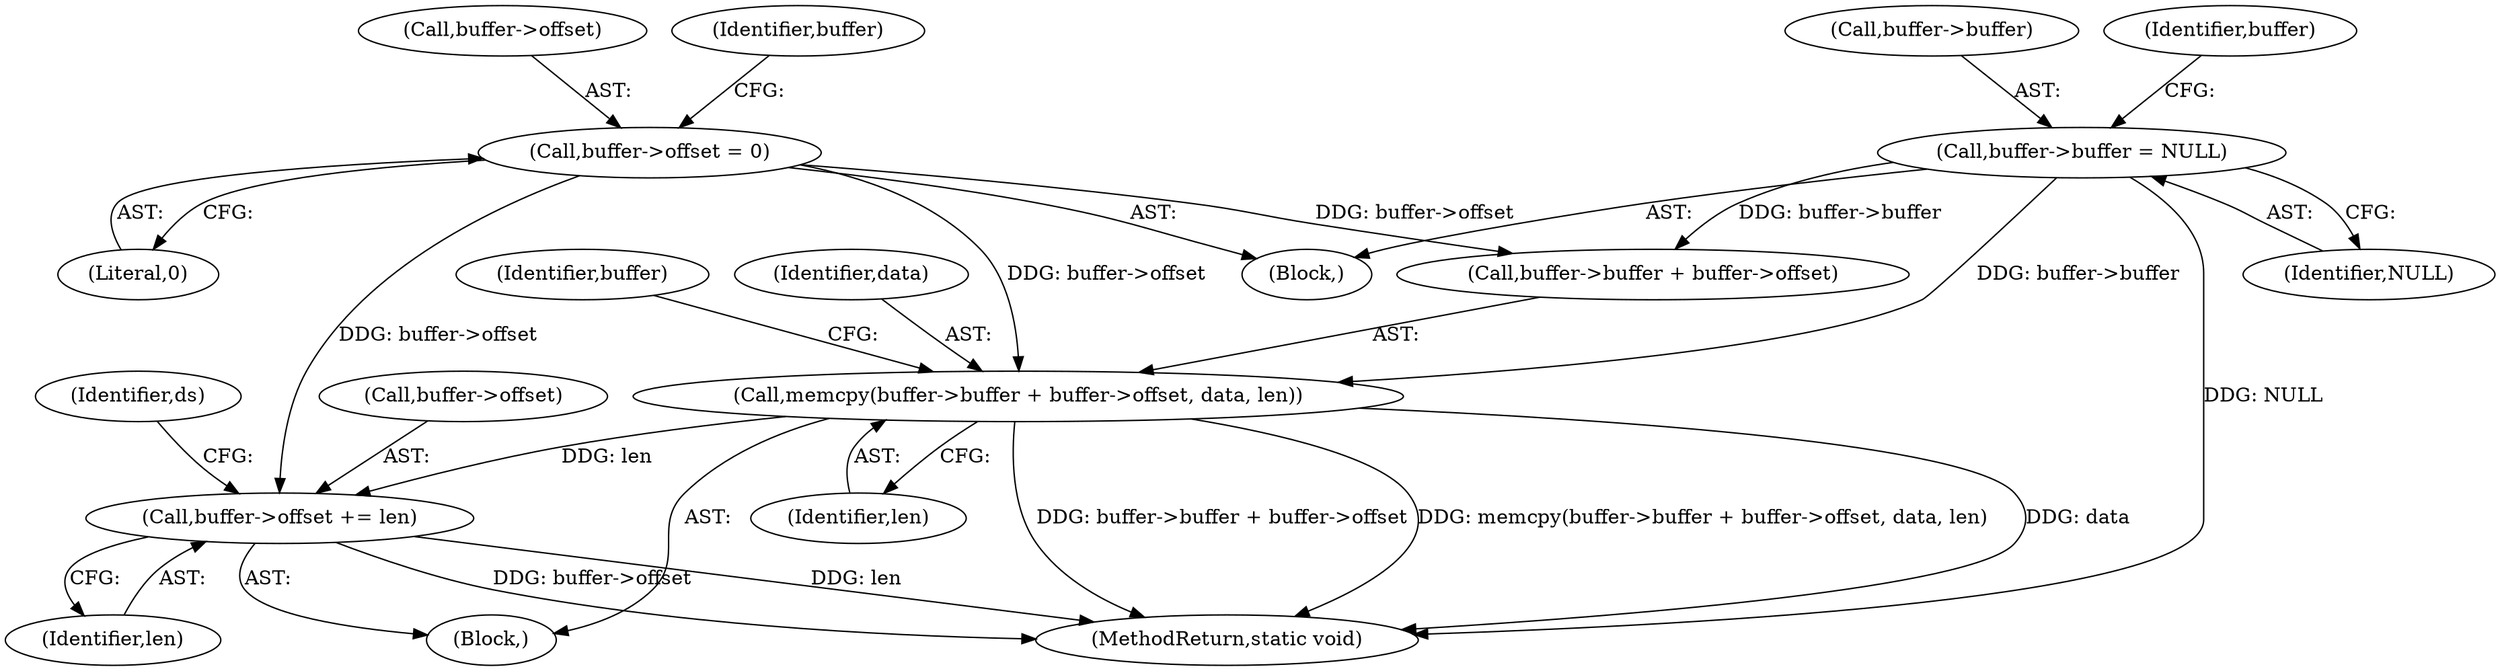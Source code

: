digraph "0_qemu_9f64916da20eea67121d544698676295bbb105a7_10@API" {
"1000302" [label="(Call,memcpy(buffer->buffer + buffer->offset, data, len))"];
"1000296" [label="(Call,buffer->buffer = NULL)"];
"1000286" [label="(Call,buffer->offset = 0)"];
"1000312" [label="(Call,buffer->offset += len)"];
"1000312" [label="(Call,buffer->offset += len)"];
"1000281" [label="(Block,)"];
"1000300" [label="(Identifier,NULL)"];
"1000303" [label="(Call,buffer->buffer + buffer->offset)"];
"1000296" [label="(Call,buffer->buffer = NULL)"];
"1000314" [label="(Identifier,buffer)"];
"1000302" [label="(Call,memcpy(buffer->buffer + buffer->offset, data, len))"];
"1000286" [label="(Call,buffer->offset = 0)"];
"1000297" [label="(Call,buffer->buffer)"];
"1000287" [label="(Call,buffer->offset)"];
"1000293" [label="(Identifier,buffer)"];
"1000301" [label="(Block,)"];
"1000305" [label="(Identifier,buffer)"];
"1000290" [label="(Literal,0)"];
"1000313" [label="(Call,buffer->offset)"];
"1000316" [label="(Identifier,len)"];
"1000320" [label="(Identifier,ds)"];
"1000417" [label="(MethodReturn,static void)"];
"1000311" [label="(Identifier,len)"];
"1000310" [label="(Identifier,data)"];
"1000302" -> "1000301"  [label="AST: "];
"1000302" -> "1000311"  [label="CFG: "];
"1000303" -> "1000302"  [label="AST: "];
"1000310" -> "1000302"  [label="AST: "];
"1000311" -> "1000302"  [label="AST: "];
"1000314" -> "1000302"  [label="CFG: "];
"1000302" -> "1000417"  [label="DDG: data"];
"1000302" -> "1000417"  [label="DDG: buffer->buffer + buffer->offset"];
"1000302" -> "1000417"  [label="DDG: memcpy(buffer->buffer + buffer->offset, data, len)"];
"1000296" -> "1000302"  [label="DDG: buffer->buffer"];
"1000286" -> "1000302"  [label="DDG: buffer->offset"];
"1000302" -> "1000312"  [label="DDG: len"];
"1000296" -> "1000281"  [label="AST: "];
"1000296" -> "1000300"  [label="CFG: "];
"1000297" -> "1000296"  [label="AST: "];
"1000300" -> "1000296"  [label="AST: "];
"1000305" -> "1000296"  [label="CFG: "];
"1000296" -> "1000417"  [label="DDG: NULL"];
"1000296" -> "1000303"  [label="DDG: buffer->buffer"];
"1000286" -> "1000281"  [label="AST: "];
"1000286" -> "1000290"  [label="CFG: "];
"1000287" -> "1000286"  [label="AST: "];
"1000290" -> "1000286"  [label="AST: "];
"1000293" -> "1000286"  [label="CFG: "];
"1000286" -> "1000303"  [label="DDG: buffer->offset"];
"1000286" -> "1000312"  [label="DDG: buffer->offset"];
"1000312" -> "1000301"  [label="AST: "];
"1000312" -> "1000316"  [label="CFG: "];
"1000313" -> "1000312"  [label="AST: "];
"1000316" -> "1000312"  [label="AST: "];
"1000320" -> "1000312"  [label="CFG: "];
"1000312" -> "1000417"  [label="DDG: len"];
"1000312" -> "1000417"  [label="DDG: buffer->offset"];
}
